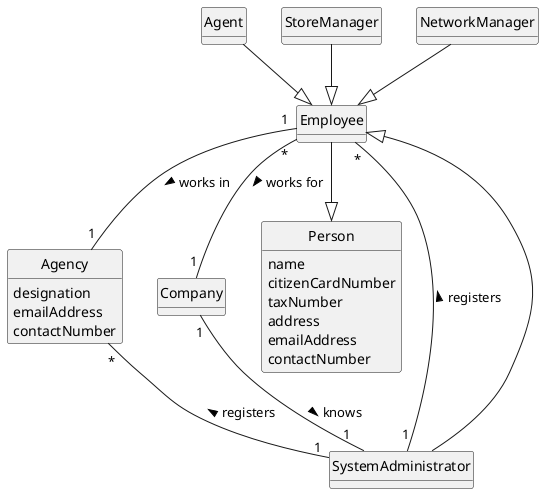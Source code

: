 @startuml
skinparam monochrome true
skinparam packageStyle rectangle
skinparam shadowing false

'left to right direction

skinparam classAttributeIconSize 0

hide circle
hide methods

class SystemAdministrator {}

class Company {}

class Employee {}

class Agent{
}

class StoreManager{
}
class NetworkManager{
}

class Person{
name
citizenCardNumber
taxNumber
address
emailAddress
contactNumber
}


class Agency {
designation
emailAddress
contactNumber
}


Company "1" -- "1" SystemAdministrator : knows >
SystemAdministrator -|> Employee
SystemAdministrator "1" -- "*" Employee: registers >
SystemAdministrator "1" -up- "*" Agency: registers >
Employee "*" -- "1" Company : works for >
Employee "1" -- "1" Agency: works in  >
Person  <|-up-  Employee
Agent  --|> Employee
StoreManager --|> Employee
NetworkManager --|> Employee


@enduml